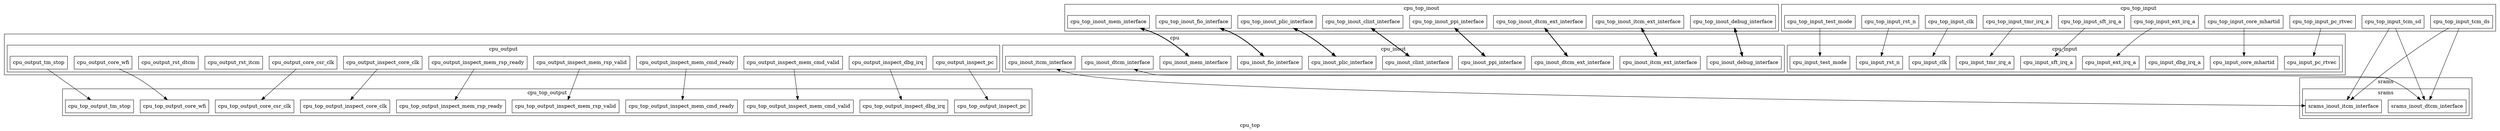 digraph cluster_cpu_top {
    label = "cpu_top";
    subgraph cluster_cpu_top_input {
        label = "cpu_top_input";
        cpu_top_input_pc_rtvec  [ shape=box, label="cpu_top_input_pc_rtvec", color="black", fontcolor="black" ];
        cpu_top_input_core_mhartid  [ shape=box, label="cpu_top_input_core_mhartid", color="black", fontcolor="black" ];
        cpu_top_input_ext_irq_a  [ shape=box, label="cpu_top_input_ext_irq_a", color="black", fontcolor="black" ];
        cpu_top_input_sft_irq_a  [ shape=box, label="cpu_top_input_sft_irq_a", color="black", fontcolor="black" ];
        cpu_top_input_tmr_irq_a  [ shape=box, label="cpu_top_input_tmr_irq_a", color="black", fontcolor="black" ];
        cpu_top_input_tcm_sd  [ shape=box, label="cpu_top_input_tcm_sd", color="black", fontcolor="black" ];
        cpu_top_input_tcm_ds  [ shape=box, label="cpu_top_input_tcm_ds", color="black", fontcolor="black" ];
        cpu_top_input_test_mode  [ shape=box, label="cpu_top_input_test_mode", color="black", fontcolor="black" ];
        cpu_top_input_clk  [ shape=box, label="cpu_top_input_clk", color="black", fontcolor="black" ];
        cpu_top_input_rst_n  [ shape=box, label="cpu_top_input_rst_n", color="black", fontcolor="black" ];
    }
    subgraph cluster_cpu_top_output {
        label = "cpu_top_output";
        cpu_top_output_inspect_pc  [ shape=box, label="cpu_top_output_inspect_pc", color="black", fontcolor="black" ];
        cpu_top_output_inspect_dbg_irq  [ shape=box, label="cpu_top_output_inspect_dbg_irq", color="black", fontcolor="black" ];
        cpu_top_output_inspect_mem_cmd_valid  [ shape=box, label="cpu_top_output_inspect_mem_cmd_valid", color="black", fontcolor="black" ];
        cpu_top_output_inspect_mem_cmd_ready  [ shape=box, label="cpu_top_output_inspect_mem_cmd_ready", color="black", fontcolor="black" ];
        cpu_top_output_inspect_mem_rsp_valid  [ shape=box, label="cpu_top_output_inspect_mem_rsp_valid", color="black", fontcolor="black" ];
        cpu_top_output_inspect_mem_rsp_ready  [ shape=box, label="cpu_top_output_inspect_mem_rsp_ready", color="black", fontcolor="black" ];
        cpu_top_output_inspect_core_clk  [ shape=box, label="cpu_top_output_inspect_core_clk", color="black", fontcolor="black" ];
        cpu_top_output_core_csr_clk  [ shape=box, label="cpu_top_output_core_csr_clk", color="black", fontcolor="black" ];
        cpu_top_output_core_wfi  [ shape=box, label="cpu_top_output_core_wfi", color="black", fontcolor="black" ];
        cpu_top_output_tm_stop  [ shape=box, label="cpu_top_output_tm_stop", color="black", fontcolor="black" ];
    }
    subgraph cluster_cpu_top_inout_interface {
        label = "cpu_top_inout";
        cpu_top_inout_debug_interface  [ shape=box, label="cpu_top_inout_debug_interface", color="black", fontcolor="black" ];
        cpu_top_inout_itcm_ext_interface  [ shape=box, label="cpu_top_inout_itcm_ext_interface", color="black", fontcolor="black" ];
        cpu_top_inout_dtcm_ext_interface  [ shape=box, label="cpu_top_inout_dtcm_ext_interface", color="black", fontcolor="black" ];
        cpu_top_inout_ppi_interface  [ shape=box, label="cpu_top_inout_ppi_interface", color="black", fontcolor="black" ];
        cpu_top_inout_clint_interface  [ shape=box, label="cpu_top_inout_clint_interface", color="black", fontcolor="black" ];
        cpu_top_inout_plic_interface  [ shape=box, label="cpu_top_inout_plic_interface", color="black", fontcolor="black" ];
        cpu_top_inout_fio_interface  [ shape=box, label="cpu_top_inout_fio_interface", color="black", fontcolor="black" ];
        cpu_top_inout_mem_interface  [ shape=box, label="cpu_top_inout_mem_interface", color="black", fontcolor="black" ];
    }
    subgraph cluster_cpu {
        label = "cpu";
        color = black;
        subgraph cluster_cpu_input {
            label = "cpu_input";
            cpu_input_pc_rtvec  [ shape=box, label="cpu_input_pc_rtvec", color="black", fontcolor="black" ];
            cpu_input_core_mhartid  [ shape=box, label="cpu_input_core_mhartid", color="black", fontcolor="black" ];
            cpu_input_dbg_irq_a  [ shape=box, label="cpu_input_dbg_irq_a", color="black", fontcolor="black" ];
            cpu_input_ext_irq_a  [ shape=box, label="cpu_input_ext_irq_a", color="black", fontcolor="black" ];
            cpu_input_sft_irq_a  [ shape=box, label="cpu_input_sft_irq_a", color="black", fontcolor="black" ];
            cpu_input_tmr_irq_a  [ shape=box, label="cpu_input_tmr_irq_a", color="black", fontcolor="black" ];
            cpu_input_test_mode  [ shape=box, label="cpu_input_test_mode", color="black", fontcolor="black" ];
            cpu_input_clk  [ shape=box, label="cpu_input_clk", color="black", fontcolor="black" ];
            cpu_input_rst_n  [ shape=box, label="cpu_input_rst_n", color="black", fontcolor="black" ];
        }
        subgraph cluster_cpu_output {
            label = "cpu_output";
            cpu_output_inspect_pc  [ shape=box, label="cpu_output_inspect_pc", color="black", fontcolor="black" ];
            cpu_output_inspect_dbg_irq  [ shape=box, label="cpu_output_inspect_dbg_irq", color="black", fontcolor="black" ];
            cpu_output_inspect_mem_cmd_valid  [ shape=box, label="cpu_output_inspect_mem_cmd_valid", color="black", fontcolor="black" ];
            cpu_output_inspect_mem_cmd_ready  [ shape=box, label="cpu_output_inspect_mem_cmd_ready", color="black", fontcolor="black" ];
            cpu_output_inspect_mem_rsp_valid  [ shape=box, label="cpu_output_inspect_mem_rsp_valid", color="black", fontcolor="black" ];
            cpu_output_inspect_mem_rsp_ready  [ shape=box, label="cpu_output_inspect_mem_rsp_ready", color="black", fontcolor="black" ];
            cpu_output_inspect_core_clk  [ shape=box, label="cpu_output_inspect_core_clk", color="black", fontcolor="black" ];
            cpu_output_core_csr_clk  [ shape=box, label="cpu_output_core_csr_clk", color="black", fontcolor="black" ];
            cpu_output_rst_itcm  [ shape=box, label="cpu_output_rst_itcm", color="black", fontcolor="black" ];
            cpu_output_rst_dtcm  [ shape=box, label="cpu_output_rst_dtcm", color="black", fontcolor="black" ];
            cpu_output_core_wfi  [ shape=box, label="cpu_output_core_wfi", color="black", fontcolor="black" ];
            cpu_output_tm_stop  [ shape=box, label="cpu_output_tm_stop", color="black", fontcolor="black" ];
        }
        subgraph cluster_cpu_inout_interface {
            label = "cpu_inout";
            cpu_inout_debug_interface  [ shape=box, label="cpu_inout_debug_interface", color="black", fontcolor="black" ];
            cpu_inout_itcm_ext_interface  [ shape=box, label="cpu_inout_itcm_ext_interface", color="black", fontcolor="black" ];
            cpu_inout_dtcm_ext_interface  [ shape=box, label="cpu_inout_dtcm_ext_interface", color="black", fontcolor="black" ];
            cpu_inout_ppi_interface  [ shape=box, label="cpu_inout_ppi_interface", color="black", fontcolor="black" ];
            cpu_inout_clint_interface  [ shape=box, label="cpu_inout_clint_interface", color="black", fontcolor="black" ];
            cpu_inout_plic_interface  [ shape=box, label="cpu_inout_plic_interface", color="black", fontcolor="black" ];
            cpu_inout_fio_interface  [ shape=box, label="cpu_inout_fio_interface", color="black", fontcolor="black" ];
            cpu_inout_mem_interface  [ shape=box, label="cpu_inout_mem_interface", color="black", fontcolor="black" ];
            cpu_inout_itcm_interface  [ shape=box, label="cpu_inout_itcm_interface", color="black", fontcolor="black" ];
            cpu_inout_dtcm_interface  [ shape=box, label="cpu_inout_dtcm_interface", color="black", fontcolor="black" ];
        }
    }
    subgraph cluster_srams {
        label = "srams";
        color = black;
        subgraph cluster_srams_inout_interface {
            srams_inout_itcm_interface  [ shape=box, label="srams_inout_itcm_interface", color="black", fontcolor="black" ];
            srams_inout_dtcm_interface  [ shape=box, label="srams_inout_dtcm_interface", color="black", fontcolor="black" ];
        }
    }
    // cpu_top_input
    cpu_top_input_pc_rtvec -> cpu_input_pc_rtvec  [ color="black" ];
    cpu_top_input_core_mhartid -> cpu_input_core_mhartid  [ color="black" ];
    cpu_top_input_ext_irq_a -> cpu_input_ext_irq_a  [ color="black" ];
    cpu_top_input_sft_irq_a -> cpu_input_sft_irq_a  [ color="black" ];
    cpu_top_input_tmr_irq_a -> cpu_input_tmr_irq_a  [ color="black" ];
    cpu_top_input_tcm_sd -> srams_inout_itcm_interface  [ color="black" ];
    cpu_top_input_tcm_sd -> srams_inout_dtcm_interface  [ color="black" ];
    cpu_top_input_tcm_ds -> srams_inout_itcm_interface  [ color="black" ];
    cpu_top_input_tcm_ds -> srams_inout_dtcm_interface  [ color="black" ];
    cpu_top_input_test_mode -> cpu_input_test_mode  [ color="black" ];
    cpu_top_input_clk -> cpu_input_clk  [ color="black" ];
    cpu_top_input_rst_n -> cpu_input_rst_n  [ color="black" ];
    // cpu_top_output
    cpu_output_inspect_pc -> cpu_top_output_inspect_pc  [ color="black" ];
    cpu_output_inspect_dbg_irq -> cpu_top_output_inspect_dbg_irq  [ color="black" ];
    cpu_output_inspect_mem_cmd_valid -> cpu_top_output_inspect_mem_cmd_valid  [ color="black" ];
    cpu_output_inspect_mem_cmd_ready -> cpu_top_output_inspect_mem_cmd_ready  [ color="black" ];
    cpu_output_inspect_mem_rsp_valid -> cpu_top_output_inspect_mem_rsp_valid  [ color="black" ];
    cpu_output_inspect_mem_rsp_ready -> cpu_top_output_inspect_mem_rsp_ready  [ color="black" ];
    cpu_output_inspect_core_clk -> cpu_top_output_inspect_core_clk  [ color="black" ];
    cpu_output_core_csr_clk -> cpu_top_output_core_csr_clk  [ color="black" ];
    cpu_output_core_wfi -> cpu_top_output_core_wfi  [ color="black" ];
    cpu_output_tm_stop -> cpu_top_output_tm_stop  [ color="black" ];
    // cpu_top inout
    cpu_top_inout_debug_interface -> cpu_inout_debug_interface  [ dir="both", style="bold", color="black" ];
    cpu_top_inout_itcm_ext_interface -> cpu_inout_itcm_ext_interface  [ dir="both", style="bold", color="black" ];
    cpu_top_inout_dtcm_ext_interface -> cpu_inout_dtcm_ext_interface  [ dir="both", style="bold", color="black" ];
    cpu_top_inout_ppi_interface -> cpu_inout_ppi_interface  [ dir="both", style="bold", color="black" ];
    cpu_top_inout_clint_interface -> cpu_inout_clint_interface  [ dir="both", style="bold", color="black" ];
    cpu_top_inout_plic_interface -> cpu_inout_plic_interface  [ dir="both", style="bold", color="black" ];
    cpu_top_inout_fio_interface -> cpu_inout_fio_interface  [ dir="both", style="bold", color="black" ];
    cpu_top_inout_mem_interface -> cpu_inout_mem_interface  [ dir="both", style="bold", color="black" ];
    // wire
    cpu_inout_itcm_interface -> srams_inout_itcm_interface  [ dir="both", color="black" ];
    cpu_inout_dtcm_interface -> srams_inout_dtcm_interface  [ dir="both", color="black" ];
}